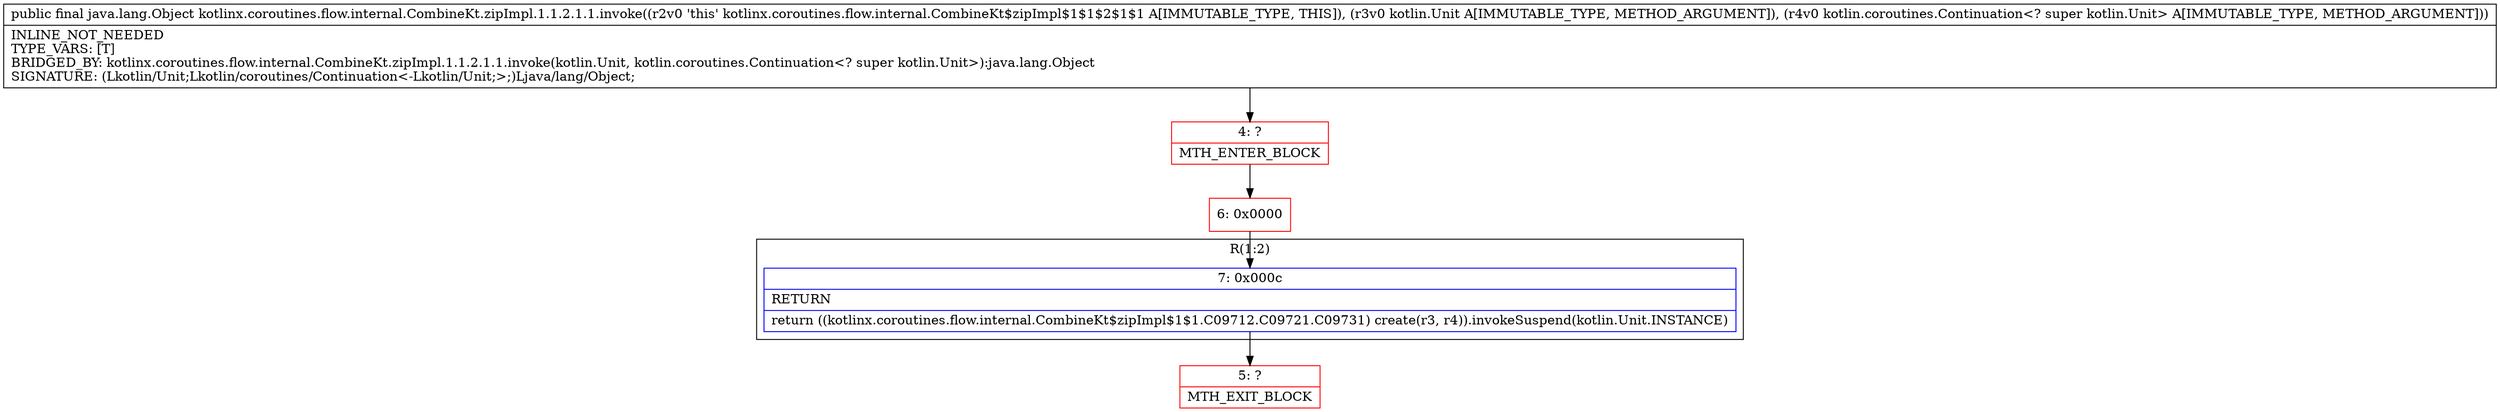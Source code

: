 digraph "CFG forkotlinx.coroutines.flow.internal.CombineKt.zipImpl.1.1.2.1.1.invoke(Lkotlin\/Unit;Lkotlin\/coroutines\/Continuation;)Ljava\/lang\/Object;" {
subgraph cluster_Region_1468862819 {
label = "R(1:2)";
node [shape=record,color=blue];
Node_7 [shape=record,label="{7\:\ 0x000c|RETURN\l|return ((kotlinx.coroutines.flow.internal.CombineKt$zipImpl$1$1.C09712.C09721.C09731) create(r3, r4)).invokeSuspend(kotlin.Unit.INSTANCE)\l}"];
}
Node_4 [shape=record,color=red,label="{4\:\ ?|MTH_ENTER_BLOCK\l}"];
Node_6 [shape=record,color=red,label="{6\:\ 0x0000}"];
Node_5 [shape=record,color=red,label="{5\:\ ?|MTH_EXIT_BLOCK\l}"];
MethodNode[shape=record,label="{public final java.lang.Object kotlinx.coroutines.flow.internal.CombineKt.zipImpl.1.1.2.1.1.invoke((r2v0 'this' kotlinx.coroutines.flow.internal.CombineKt$zipImpl$1$1$2$1$1 A[IMMUTABLE_TYPE, THIS]), (r3v0 kotlin.Unit A[IMMUTABLE_TYPE, METHOD_ARGUMENT]), (r4v0 kotlin.coroutines.Continuation\<? super kotlin.Unit\> A[IMMUTABLE_TYPE, METHOD_ARGUMENT]))  | INLINE_NOT_NEEDED\lTYPE_VARS: [T]\lBRIDGED_BY: kotlinx.coroutines.flow.internal.CombineKt.zipImpl.1.1.2.1.1.invoke(kotlin.Unit, kotlin.coroutines.Continuation\<? super kotlin.Unit\>):java.lang.Object\lSIGNATURE: (Lkotlin\/Unit;Lkotlin\/coroutines\/Continuation\<\-Lkotlin\/Unit;\>;)Ljava\/lang\/Object;\l}"];
MethodNode -> Node_4;Node_7 -> Node_5;
Node_4 -> Node_6;
Node_6 -> Node_7;
}

